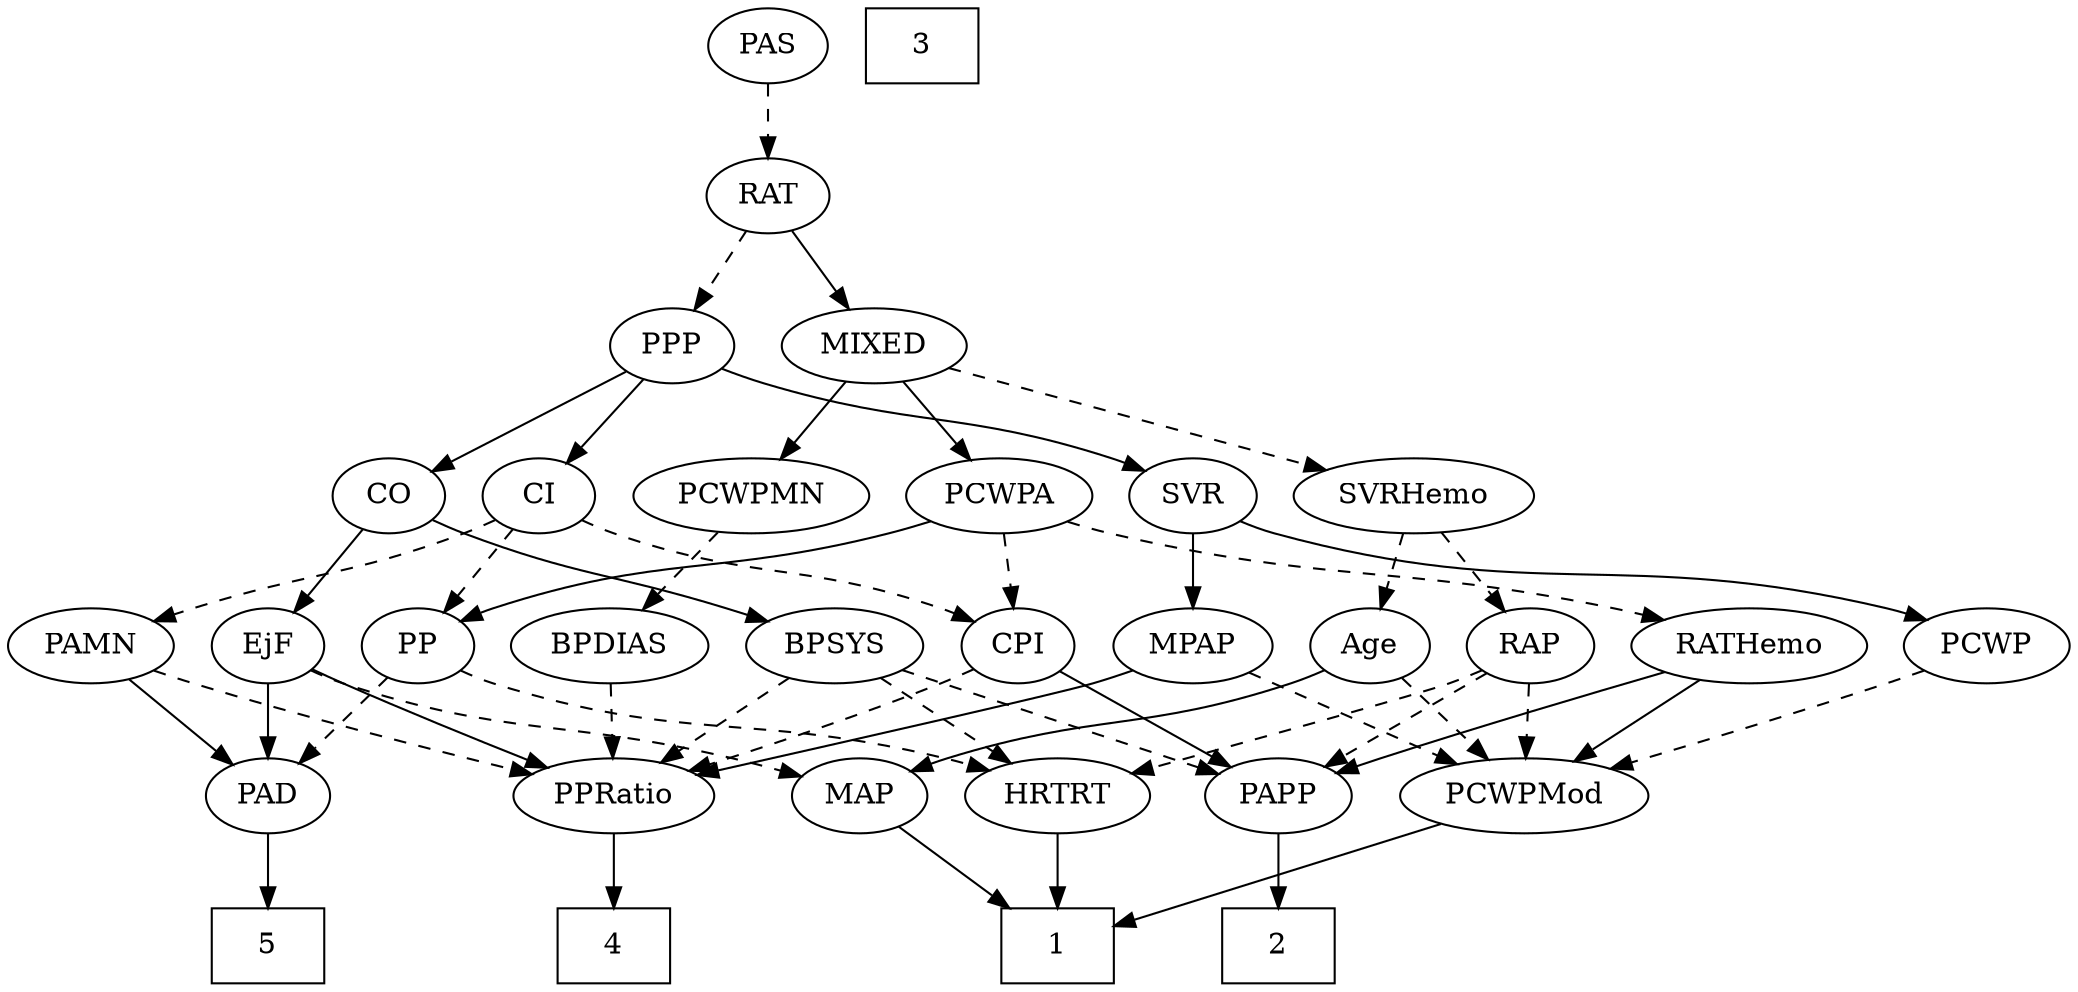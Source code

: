 strict digraph {
	graph [bb="0,0,922.49,468"];
	node [label="\N"];
	1	[height=0.5,
		pos="478.4,18",
		shape=box,
		width=0.75];
	2	[height=0.5,
		pos="579.4,18",
		shape=box,
		width=0.75];
	3	[height=0.5,
		pos="418.4,450",
		shape=box,
		width=0.75];
	4	[height=0.5,
		pos="279.4,18",
		shape=box,
		width=0.75];
	5	[height=0.5,
		pos="117.4,18",
		shape=box,
		width=0.75];
	Age	[height=0.5,
		pos="617.4,162",
		width=0.75];
	PCWPMod	[height=0.5,
		pos="687.4,90",
		width=1.4443];
	Age -> PCWPMod	[pos="e,671.2,107.2 631.9,146.5 641.12,137.28 653.26,125.14 663.84,114.56",
		style=dashed];
	MAP	[height=0.5,
		pos="390.4,90",
		width=0.84854];
	Age -> MAP	[pos="e,413.64,101.94 596.77,150.36 591.81,148.06 586.48,145.78 581.4,144 515.87,121.05 495.26,129.96 429.4,108 427.29,107.3 425.14,106.53 \
422.99,105.71",
		style=solid];
	EjF	[height=0.5,
		pos="117.4,162",
		width=0.75];
	PAD	[height=0.5,
		pos="117.4,90",
		width=0.79437];
	EjF -> PAD	[pos="e,117.4,108.1 117.4,143.7 117.4,135.98 117.4,126.71 117.4,118.11",
		style=solid];
	EjF -> MAP	[pos="e,363.64,98.744 137.99,150.25 142.94,147.95 148.28,145.71 153.4,144 228.72,118.87 251.18,126.51 328.4,108 336.65,106.02 345.48,103.72 \
353.8,101.46",
		style=dashed];
	PPRatio	[height=0.5,
		pos="279.4,90",
		width=1.1013];
	EjF -> PPRatio	[pos="e,250.72,102.65 138.65,150.78 143.48,148.51 148.6,146.14 153.4,144 182.67,130.94 216.13,116.91 241.21,106.56",
		style=solid];
	RAP	[height=0.5,
		pos="690.4,162",
		width=0.77632];
	RAP -> PCWPMod	[pos="e,688.13,108.1 689.66,143.7 689.32,135.98 688.93,126.71 688.56,118.11",
		style=dashed];
	PAPP	[height=0.5,
		pos="579.4,90",
		width=0.88464];
	RAP -> PAPP	[pos="e,600.01,104 671.06,148.81 653.83,137.94 628.35,121.87 608.62,109.43",
		style=dashed];
	HRTRT	[height=0.5,
		pos="478.4,90",
		width=1.1013];
	RAP -> HRTRT	[pos="e,510.97,100.29 668.69,150.43 663.72,148.18 658.42,145.9 653.4,144 629.09,134.79 564.28,115.68 520.73,103.1",
		style=dashed];
	MIXED	[height=0.5,
		pos="394.4,306",
		width=1.1193];
	PCWPA	[height=0.5,
		pos="449.4,234",
		width=1.1555];
	MIXED -> PCWPA	[pos="e,436.71,251.15 407.15,288.76 414.09,279.93 422.82,268.83 430.53,259.01",
		style=solid];
	PCWPMN	[height=0.5,
		pos="339.4,234",
		width=1.3902];
	MIXED -> PCWPMN	[pos="e,352.47,251.63 381.64,288.76 374.87,280.14 366.4,269.36 358.82,259.73",
		style=solid];
	SVRHemo	[height=0.5,
		pos="633.4,234",
		width=1.3902];
	MIXED -> SVRHemo	[pos="e,595.96,245.97 427.13,295.41 468.3,283.35 539.3,262.56 586.31,248.79",
		style=dashed];
	MPAP	[height=0.5,
		pos="537.4,162",
		width=0.97491];
	MPAP -> PCWPMod	[pos="e,657.56,104.92 562.5,149.28 585.93,138.35 621.24,121.87 648.35,109.22",
		style=dashed];
	MPAP -> PPRatio	[pos="e,313.49,99.193 510.59,150.03 504.96,147.9 499.02,145.77 493.4,144 477.26,138.91 381.26,115.55 323.46,101.6",
		style=solid];
	BPSYS	[height=0.5,
		pos="374.4,162",
		width=1.0471];
	BPSYS -> PPRatio	[pos="e,299.38,105.73 354.71,146.5 341.05,136.43 322.64,122.86 307.44,111.67",
		style=dashed];
	BPSYS -> PAPP	[pos="e,552.49,99.812 403.44,150.37 409.37,148.24 415.58,146.03 421.4,144 462.81,129.57 510.58,113.64 542.66,103.05",
		style=dashed];
	BPSYS -> HRTRT	[pos="e,457.03,105.38 395.44,146.83 410.71,136.56 431.57,122.52 448.55,111.09",
		style=dashed];
	PAD -> 5	[pos="e,117.4,36.104 117.4,71.697 117.4,63.983 117.4,54.712 117.4,46.112",
		style=solid];
	CO	[height=0.5,
		pos="172.4,234",
		width=0.75];
	CO -> EjF	[pos="e,129.31,178.16 160.46,217.81 153.18,208.55 143.73,196.52 135.54,186.09",
		style=solid];
	CO -> BPSYS	[pos="e,345.65,173.67 193.49,222.4 198.33,220.15 203.49,217.89 208.4,216 259.96,196.15 274.95,197.4 327.4,180 330.27,179.05 333.23,178.04 \
336.2,177.01",
		style=solid];
	PAS	[height=0.5,
		pos="346.4,450",
		width=0.75];
	RAT	[height=0.5,
		pos="346.4,378",
		width=0.75827];
	PAS -> RAT	[pos="e,346.4,396.1 346.4,431.7 346.4,423.98 346.4,414.71 346.4,406.11",
		style=dashed];
	PAMN	[height=0.5,
		pos="36.397,162",
		width=1.011];
	PAMN -> PAD	[pos="e,101.23,104.97 53.973,145.81 65.499,135.85 80.72,122.7 93.362,111.77",
		style=solid];
	PAMN -> PPRatio	[pos="e,245.11,99.076 63.849,150.13 69.609,147.99 75.673,145.84 81.397,144 133.7,127.17 194.95,111.36 235.32,101.46",
		style=dashed];
	RATHemo	[height=0.5,
		pos="785.4,162",
		width=1.3721];
	RATHemo -> PCWPMod	[pos="e,709.09,106.49 763.65,145.46 750.07,135.77 732.4,123.15 717.49,112.5",
		style=solid];
	RATHemo -> PAPP	[pos="e,605.7,100.65 749.63,149.36 717.35,138.79 668.59,122.66 626.4,108 622.83,106.76 619.11,105.45 615.4,104.13",
		style=solid];
	CPI	[height=0.5,
		pos="457.4,162",
		width=0.75];
	CPI -> PPRatio	[pos="e,309.88,101.54 436.21,150.63 431.38,148.37 426.24,146.04 421.4,144 387.46,129.68 348.17,115.17 319.54,104.97",
		style=dashed];
	CPI -> PAPP	[pos="e,557.89,103.34 477.27,149.6 496.73,138.43 526.66,121.26 549.09,108.39",
		style=solid];
	RAT -> MIXED	[pos="e,383.21,323.31 357.29,361.12 363.22,352.47 370.69,341.58 377.37,331.83",
		style=solid];
	PPP	[height=0.5,
		pos="304.4,306",
		width=0.75];
	RAT -> PPP	[pos="e,314.18,323.31 336.87,361.12 331.73,352.56 325.28,341.8 319.48,332.13",
		style=dashed];
	SVR	[height=0.5,
		pos="537.4,234",
		width=0.77632];
	SVR -> MPAP	[pos="e,537.4,180.1 537.4,215.7 537.4,207.98 537.4,198.71 537.4,190.11",
		style=solid];
	PCWP	[height=0.5,
		pos="887.4,162",
		width=0.97491];
	SVR -> PCWP	[pos="e,861.2,174.28 558.5,222 563.6,219.71 569.1,217.53 574.4,216 690.26,182.45 726.55,209.94 843.4,180 846.06,179.32 848.77,178.52 851.49,\
177.66",
		style=solid];
	PCWPMod -> 1	[pos="e,505.55,28.094 651.47,76.967 613.43,64.228 553.7,44.222 515.3,31.361",
		style=solid];
	PCWPA -> RATHemo	[pos="e,749.38,174.33 480.17,221.84 486.79,219.69 493.78,217.62 500.4,216 599.63,191.77 627.74,202.41 727.4,180 731.32,179.12 735.36,178.12 \
739.4,177.06",
		style=dashed];
	PCWPA -> CPI	[pos="e,455.44,180.1 451.37,215.7 452.26,207.98 453.32,198.71 454.3,190.11",
		style=dashed];
	PP	[height=0.5,
		pos="189.4,162",
		width=0.75];
	PCWPA -> PP	[pos="e,209.99,173.74 418.29,221.99 411.76,219.86 404.88,217.75 398.4,216 322.57,195.55 299.87,204.94 225.4,180 223.48,179.36 221.53,178.64 \
219.58,177.87",
		style=solid];
	BPDIAS	[height=0.5,
		pos="276.4,162",
		width=1.1735];
	PCWPMN -> BPDIAS	[pos="e,290.93,179.15 324.78,216.76 316.75,207.84 306.64,196.61 297.74,186.72",
		style=dashed];
	SVRHemo -> Age	[pos="e,621.31,180.1 629.44,215.7 627.68,207.98 625.56,198.71 623.59,190.11",
		style=dashed];
	SVRHemo -> RAP	[pos="e,677.77,178.51 646.9,216.41 654.21,207.44 663.35,196.21 671.36,186.37",
		style=dashed];
	BPDIAS -> PPRatio	[pos="e,278.66,108.1 277.14,143.7 277.47,135.98 277.87,126.71 278.23,118.11",
		style=dashed];
	MAP -> 1	[pos="e,457,36.019 407.78,75.17 419.48,65.865 435.2,53.363 448.83,42.516",
		style=solid];
	PP -> PAD	[pos="e,132.44,105.63 174.83,146.83 164.81,137.1 151.32,123.98 139.92,112.9",
		style=dashed];
	PP -> HRTRT	[pos="e,449.19,102.21 209.95,150.14 214.91,147.85 220.26,145.63 225.4,144 313.56,116 340.93,131.52 430.4,108 433.38,107.22 436.44,106.33 \
439.5,105.38",
		style=dashed];
	PPP -> CO	[pos="e,192.88,245.86 283.77,294.06 261.78,282.4 226.77,263.83 201.87,250.63",
		style=solid];
	PPP -> SVR	[pos="e,515.78,245.82 326.28,295.15 332.39,292.61 339.09,290.03 345.4,288 412.73,266.38 433.48,274.88 500.4,252 502.3,251.35 504.24,250.63 \
506.19,249.87",
		style=solid];
	CI	[height=0.5,
		pos="244.4,234",
		width=0.75];
	PPP -> CI	[pos="e,257.39,250.16 291.38,289.81 283.36,280.45 272.92,268.28 263.93,257.79",
		style=solid];
	PPRatio -> 4	[pos="e,279.4,36.104 279.4,71.697 279.4,63.983 279.4,54.712 279.4,46.112",
		style=solid];
	PCWP -> PCWPMod	[pos="e,723.79,102.89 860.47,150.39 854.84,148.24 848.94,146.01 843.4,144 806.64,130.66 764.65,116.46 733.51,106.11",
		style=dashed];
	CI -> PAMN	[pos="e,64.351,173.98 223.33,222.34 218.49,220.09 213.32,217.84 208.4,216 153.46,195.4 137.11,198.38 81.397,180 78.968,179.2 76.476,178.35 \
73.971,177.46",
		style=dashed];
	CI -> CPI	[pos="e,436.36,173.76 265.43,222.24 270.27,220 275.45,217.78 280.4,216 341.25,194.09 360.54,201.91 421.4,180 423.25,179.33 425.14,178.6 \
427.03,177.83",
		style=dashed];
	CI -> PP	[pos="e,201.31,178.16 232.46,217.81 225.18,208.55 215.73,196.52 207.54,186.09",
		style=dashed];
	PAPP -> 2	[pos="e,579.4,36.104 579.4,71.697 579.4,63.983 579.4,54.712 579.4,46.112",
		style=solid];
	HRTRT -> 1	[pos="e,478.4,36.104 478.4,71.697 478.4,63.983 478.4,54.712 478.4,46.112",
		style=solid];
}
